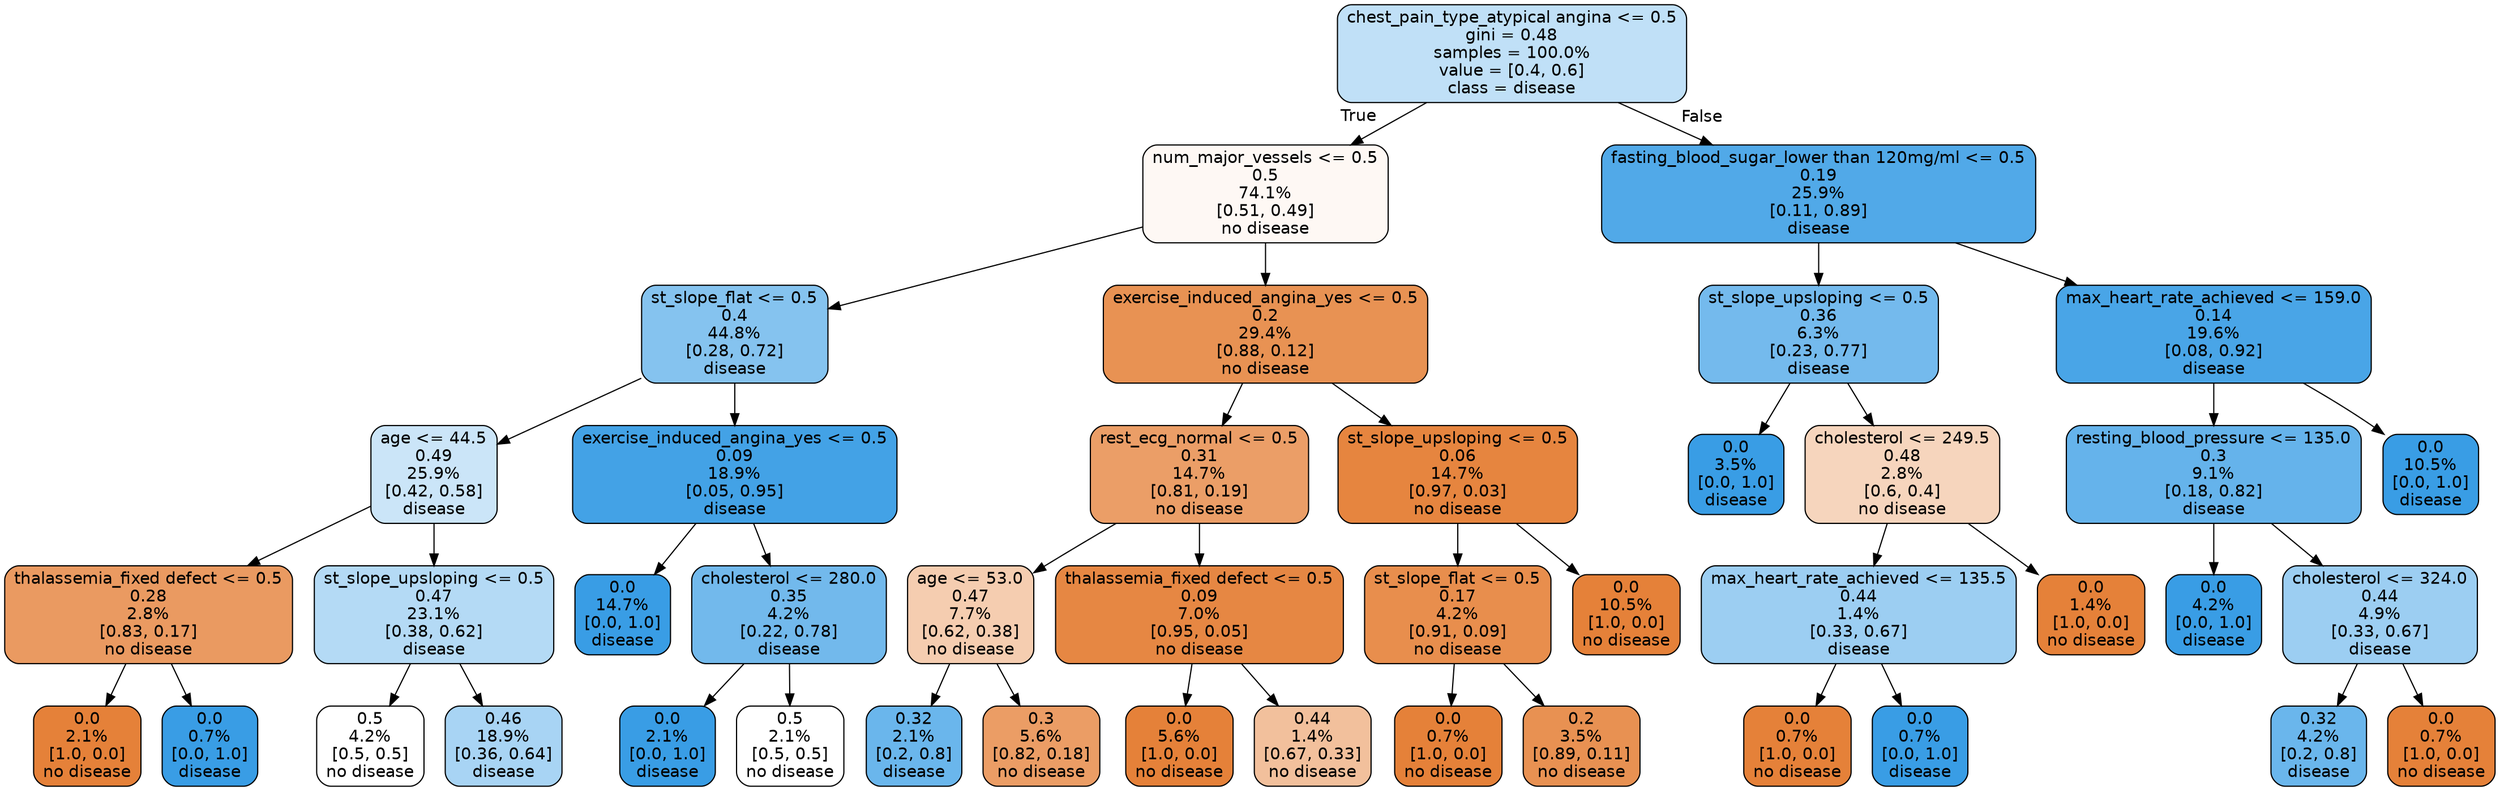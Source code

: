 digraph Tree {
node [shape=box, style="filled, rounded", color="black", fontname=helvetica] ;
edge [fontname=helvetica] ;
0 [label="chest_pain_type_atypical angina <= 0.5\ngini = 0.48\nsamples = 100.0%\nvalue = [0.4, 0.6]\nclass = disease", fillcolor="#c0e0f7"] ;
1 [label="num_major_vessels <= 0.5\n0.5\n74.1%\n[0.51, 0.49]\nno disease", fillcolor="#fef8f4"] ;
0 -> 1 [labeldistance=2.5, labelangle=45, headlabel="True"] ;
2 [label="st_slope_flat <= 0.5\n0.4\n44.8%\n[0.28, 0.72]\ndisease", fillcolor="#85c3ef"] ;
1 -> 2 ;
3 [label="age <= 44.5\n0.49\n25.9%\n[0.42, 0.58]\ndisease", fillcolor="#cbe5f8"] ;
2 -> 3 ;
4 [label="thalassemia_fixed defect <= 0.5\n0.28\n2.8%\n[0.83, 0.17]\nno disease", fillcolor="#ea9a61"] ;
3 -> 4 ;
5 [label="0.0\n2.1%\n[1.0, 0.0]\nno disease", fillcolor="#e58139"] ;
4 -> 5 ;
6 [label="0.0\n0.7%\n[0.0, 1.0]\ndisease", fillcolor="#399de5"] ;
4 -> 6 ;
7 [label="st_slope_upsloping <= 0.5\n0.47\n23.1%\n[0.38, 0.62]\ndisease", fillcolor="#b4daf5"] ;
3 -> 7 ;
8 [label="0.5\n4.2%\n[0.5, 0.5]\nno disease", fillcolor="#ffffff"] ;
7 -> 8 ;
9 [label="0.46\n18.9%\n[0.36, 0.64]\ndisease", fillcolor="#a8d4f4"] ;
7 -> 9 ;
10 [label="exercise_induced_angina_yes <= 0.5\n0.09\n18.9%\n[0.05, 0.95]\ndisease", fillcolor="#43a2e6"] ;
2 -> 10 ;
11 [label="0.0\n14.7%\n[0.0, 1.0]\ndisease", fillcolor="#399de5"] ;
10 -> 11 ;
12 [label="cholesterol <= 280.0\n0.35\n4.2%\n[0.22, 0.78]\ndisease", fillcolor="#72b9ec"] ;
10 -> 12 ;
13 [label="0.0\n2.1%\n[0.0, 1.0]\ndisease", fillcolor="#399de5"] ;
12 -> 13 ;
14 [label="0.5\n2.1%\n[0.5, 0.5]\nno disease", fillcolor="#ffffff"] ;
12 -> 14 ;
15 [label="exercise_induced_angina_yes <= 0.5\n0.2\n29.4%\n[0.88, 0.12]\nno disease", fillcolor="#e89253"] ;
1 -> 15 ;
16 [label="rest_ecg_normal <= 0.5\n0.31\n14.7%\n[0.81, 0.19]\nno disease", fillcolor="#eb9e67"] ;
15 -> 16 ;
17 [label="age <= 53.0\n0.47\n7.7%\n[0.62, 0.38]\nno disease", fillcolor="#f5cdb0"] ;
16 -> 17 ;
18 [label="0.32\n2.1%\n[0.2, 0.8]\ndisease", fillcolor="#6ab6ec"] ;
17 -> 18 ;
19 [label="0.3\n5.6%\n[0.82, 0.18]\nno disease", fillcolor="#eb9d65"] ;
17 -> 19 ;
20 [label="thalassemia_fixed defect <= 0.5\n0.09\n7.0%\n[0.95, 0.05]\nno disease", fillcolor="#e68743"] ;
16 -> 20 ;
21 [label="0.0\n5.6%\n[1.0, 0.0]\nno disease", fillcolor="#e58139"] ;
20 -> 21 ;
22 [label="0.44\n1.4%\n[0.67, 0.33]\nno disease", fillcolor="#f2c09c"] ;
20 -> 22 ;
23 [label="st_slope_upsloping <= 0.5\n0.06\n14.7%\n[0.97, 0.03]\nno disease", fillcolor="#e6853f"] ;
15 -> 23 ;
24 [label="st_slope_flat <= 0.5\n0.17\n4.2%\n[0.91, 0.09]\nno disease", fillcolor="#e88e4d"] ;
23 -> 24 ;
25 [label="0.0\n0.7%\n[1.0, 0.0]\nno disease", fillcolor="#e58139"] ;
24 -> 25 ;
26 [label="0.2\n3.5%\n[0.89, 0.11]\nno disease", fillcolor="#e89152"] ;
24 -> 26 ;
27 [label="0.0\n10.5%\n[1.0, 0.0]\nno disease", fillcolor="#e58139"] ;
23 -> 27 ;
28 [label="fasting_blood_sugar_lower than 120mg/ml <= 0.5\n0.19\n25.9%\n[0.11, 0.89]\ndisease", fillcolor="#51a9e8"] ;
0 -> 28 [labeldistance=2.5, labelangle=-45, headlabel="False"] ;
29 [label="st_slope_upsloping <= 0.5\n0.36\n6.3%\n[0.23, 0.77]\ndisease", fillcolor="#74baed"] ;
28 -> 29 ;
30 [label="0.0\n3.5%\n[0.0, 1.0]\ndisease", fillcolor="#399de5"] ;
29 -> 30 ;
31 [label="cholesterol <= 249.5\n0.48\n2.8%\n[0.6, 0.4]\nno disease", fillcolor="#f6d5bd"] ;
29 -> 31 ;
32 [label="max_heart_rate_achieved <= 135.5\n0.44\n1.4%\n[0.33, 0.67]\ndisease", fillcolor="#9ccef2"] ;
31 -> 32 ;
33 [label="0.0\n0.7%\n[1.0, 0.0]\nno disease", fillcolor="#e58139"] ;
32 -> 33 ;
34 [label="0.0\n0.7%\n[0.0, 1.0]\ndisease", fillcolor="#399de5"] ;
32 -> 34 ;
35 [label="0.0\n1.4%\n[1.0, 0.0]\nno disease", fillcolor="#e58139"] ;
31 -> 35 ;
36 [label="max_heart_rate_achieved <= 159.0\n0.14\n19.6%\n[0.08, 0.92]\ndisease", fillcolor="#49a5e7"] ;
28 -> 36 ;
37 [label="resting_blood_pressure <= 135.0\n0.3\n9.1%\n[0.18, 0.82]\ndisease", fillcolor="#65b3eb"] ;
36 -> 37 ;
38 [label="0.0\n4.2%\n[0.0, 1.0]\ndisease", fillcolor="#399de5"] ;
37 -> 38 ;
39 [label="cholesterol <= 324.0\n0.44\n4.9%\n[0.33, 0.67]\ndisease", fillcolor="#9ccef2"] ;
37 -> 39 ;
40 [label="0.32\n4.2%\n[0.2, 0.8]\ndisease", fillcolor="#6ab6ec"] ;
39 -> 40 ;
41 [label="0.0\n0.7%\n[1.0, 0.0]\nno disease", fillcolor="#e58139"] ;
39 -> 41 ;
42 [label="0.0\n10.5%\n[0.0, 1.0]\ndisease", fillcolor="#399de5"] ;
36 -> 42 ;
}
